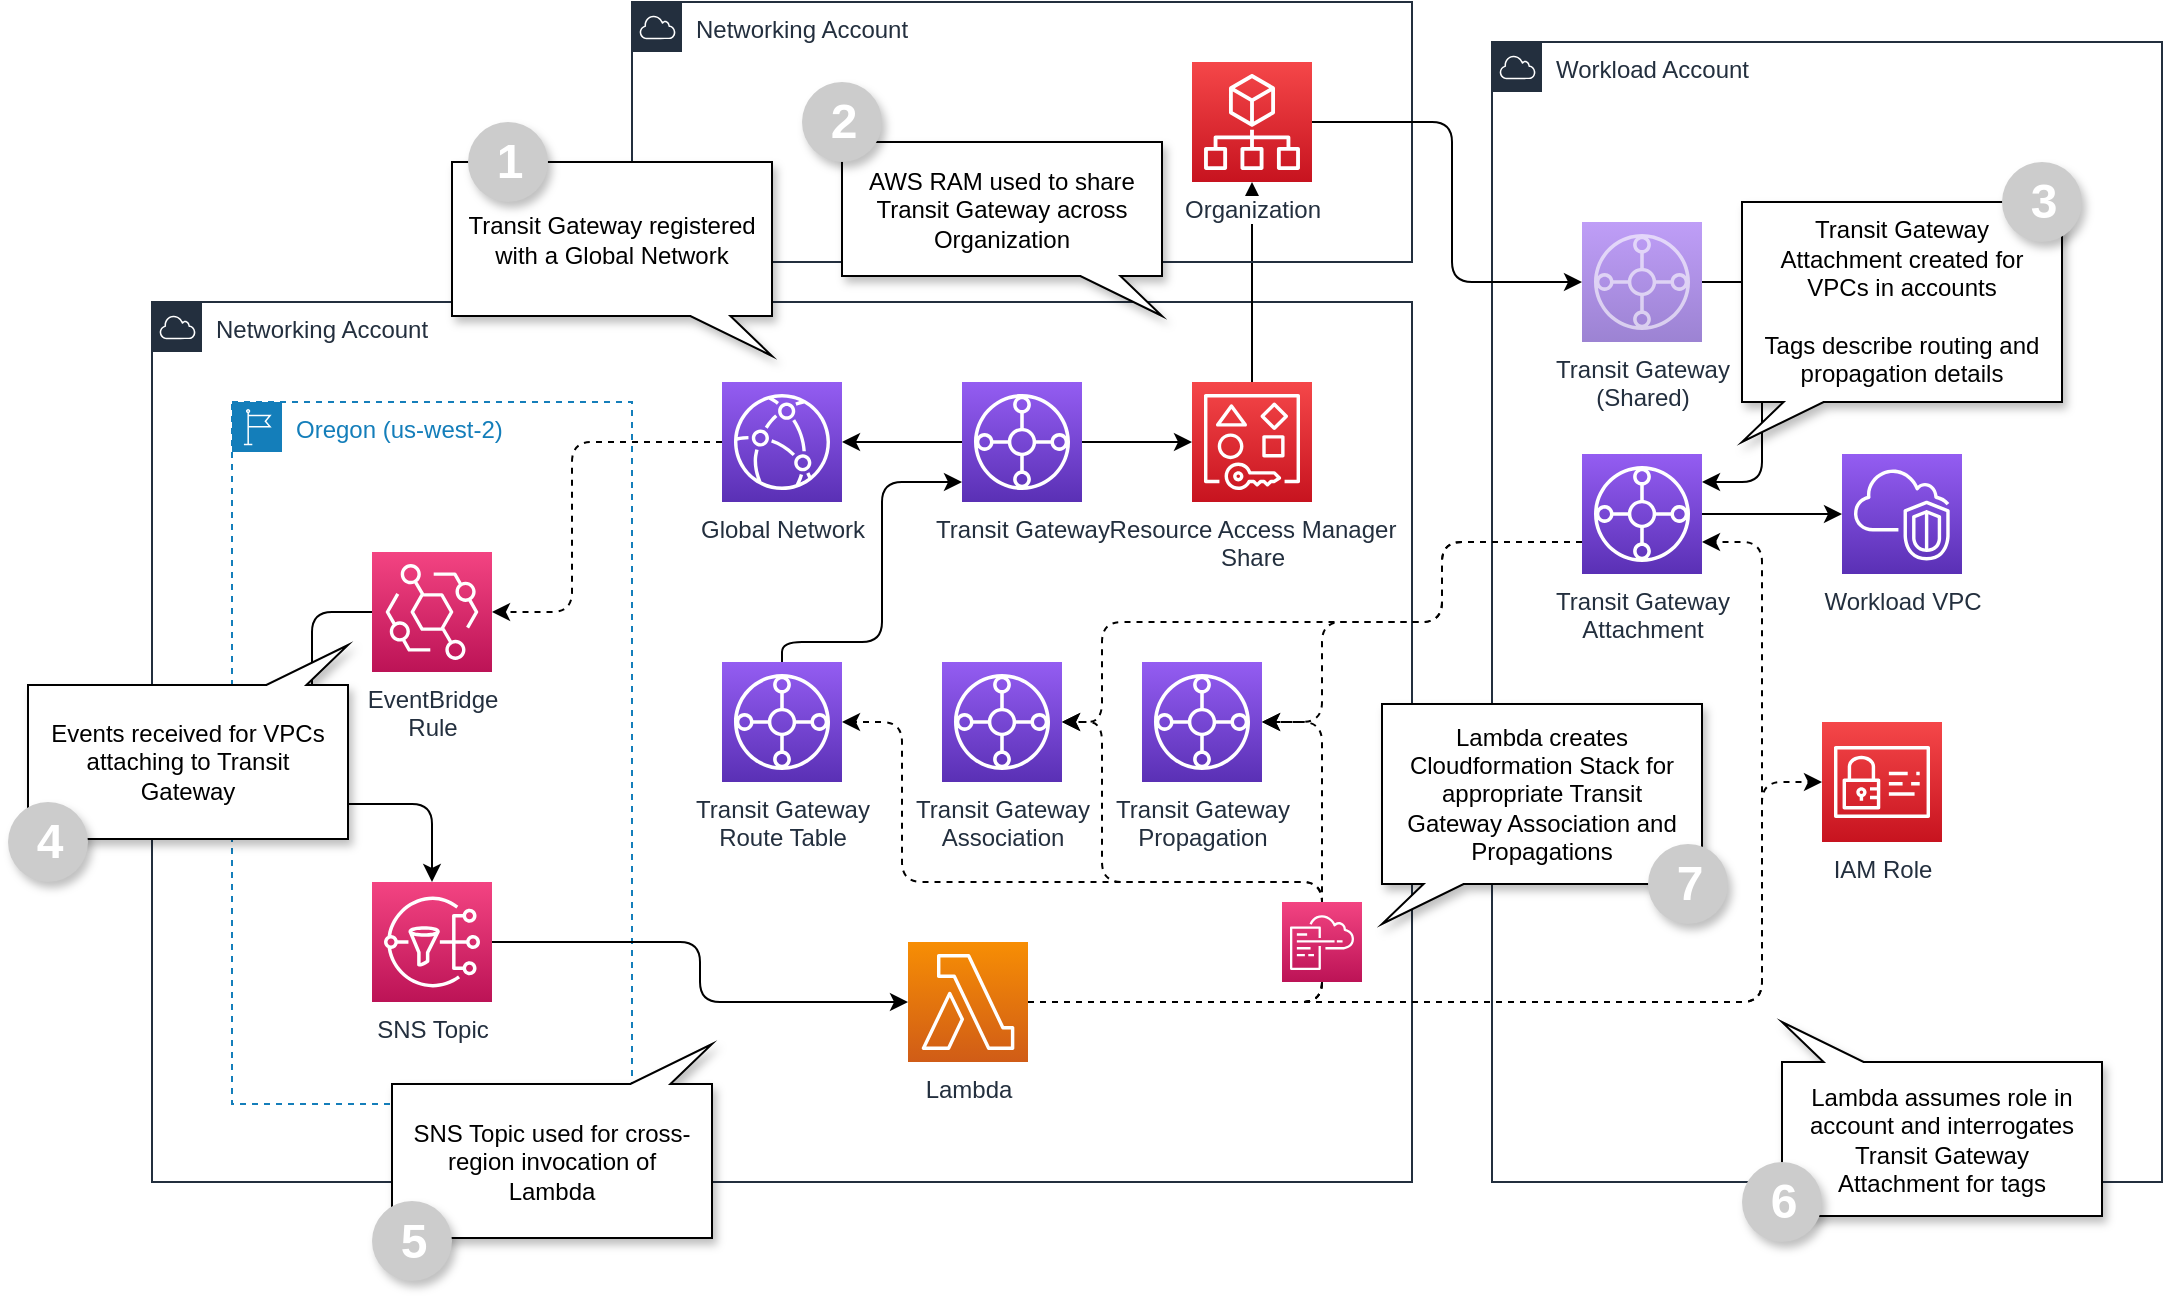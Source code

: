 <mxfile version="14.4.3" type="device"><diagram id="yEWOwLYGrMozBnESxQ81" name="Page-1"><mxGraphModel dx="1301" dy="995" grid="1" gridSize="10" guides="1" tooltips="1" connect="1" arrows="1" fold="1" page="1" pageScale="1" pageWidth="1169" pageHeight="827" math="0" shadow="0"><root><mxCell id="0"/><mxCell id="1" parent="0"/><mxCell id="tvcvOWPlTyszFhryVBzH-1" value="Oregon (us-west-2)" style="points=[[0,0],[0.25,0],[0.5,0],[0.75,0],[1,0],[1,0.25],[1,0.5],[1,0.75],[1,1],[0.75,1],[0.5,1],[0.25,1],[0,1],[0,0.75],[0,0.5],[0,0.25]];outlineConnect=0;gradientColor=none;html=1;whiteSpace=wrap;fontSize=12;fontStyle=0;shape=mxgraph.aws4.group;grIcon=mxgraph.aws4.group_region;strokeColor=#147EBA;fillColor=none;verticalAlign=top;align=left;spacingLeft=30;fontColor=#147EBA;dashed=1;" vertex="1" parent="1"><mxGeometry x="132" y="279" width="200" height="351" as="geometry"/></mxCell><mxCell id="1NHxQNBxNPS8hqE18sMJ-15" value="Workload Account" style="points=[[0,0],[0.25,0],[0.5,0],[0.75,0],[1,0],[1,0.25],[1,0.5],[1,0.75],[1,1],[0.75,1],[0.5,1],[0.25,1],[0,1],[0,0.75],[0,0.5],[0,0.25]];outlineConnect=0;gradientColor=none;html=1;whiteSpace=wrap;fontSize=12;fontStyle=0;shape=mxgraph.aws4.group;grIcon=mxgraph.aws4.group_aws_cloud;strokeColor=#232F3E;fillColor=none;verticalAlign=top;align=left;spacingLeft=30;fontColor=#232F3E;dashed=0;" parent="1" vertex="1"><mxGeometry x="762" y="99" width="335" height="570" as="geometry"/></mxCell><mxCell id="1NHxQNBxNPS8hqE18sMJ-8" value="Networking Account" style="points=[[0,0],[0.25,0],[0.5,0],[0.75,0],[1,0],[1,0.25],[1,0.5],[1,0.75],[1,1],[0.75,1],[0.5,1],[0.25,1],[0,1],[0,0.75],[0,0.5],[0,0.25]];outlineConnect=0;gradientColor=none;html=1;whiteSpace=wrap;fontSize=12;fontStyle=0;shape=mxgraph.aws4.group;grIcon=mxgraph.aws4.group_aws_cloud;strokeColor=#232F3E;fillColor=none;verticalAlign=top;align=left;spacingLeft=30;fontColor=#232F3E;dashed=0;" parent="1" vertex="1"><mxGeometry x="92" y="229" width="630" height="440" as="geometry"/></mxCell><mxCell id="FCbmM1MFyAfWDG0vzyXI-3" value="Workload VPC" style="points=[[0,0,0],[0.25,0,0],[0.5,0,0],[0.75,0,0],[1,0,0],[0,1,0],[0.25,1,0],[0.5,1,0],[0.75,1,0],[1,1,0],[0,0.25,0],[0,0.5,0],[0,0.75,0],[1,0.25,0],[1,0.5,0],[1,0.75,0]];outlineConnect=0;fontColor=#232F3E;gradientColor=#945DF2;gradientDirection=north;fillColor=#5A30B5;strokeColor=#ffffff;dashed=0;verticalLabelPosition=bottom;verticalAlign=top;align=center;html=1;fontSize=12;fontStyle=0;aspect=fixed;shape=mxgraph.aws4.resourceIcon;resIcon=mxgraph.aws4.vpc;shadow=0;labelBackgroundColor=#ffffff;" parent="1" vertex="1"><mxGeometry x="937" y="305" width="60" height="60" as="geometry"/></mxCell><mxCell id="FCbmM1MFyAfWDG0vzyXI-21" style="edgeStyle=orthogonalEdgeStyle;rounded=1;orthogonalLoop=1;jettySize=auto;html=1;endArrow=classic;endFill=1;fontFamily=Courier New;" parent="1" source="FCbmM1MFyAfWDG0vzyXI-18" target="FCbmM1MFyAfWDG0vzyXI-44" edge="1"><mxGeometry relative="1" as="geometry"/></mxCell><mxCell id="FCbmM1MFyAfWDG0vzyXI-18" value="Resource Access Manager&lt;br&gt;Share" style="points=[[0,0,0],[0.25,0,0],[0.5,0,0],[0.75,0,0],[1,0,0],[0,1,0],[0.25,1,0],[0.5,1,0],[0.75,1,0],[1,1,0],[0,0.25,0],[0,0.5,0],[0,0.75,0],[1,0.25,0],[1,0.5,0],[1,0.75,0]];outlineConnect=0;fontColor=#232F3E;gradientColor=#F54749;gradientDirection=north;fillColor=#C7131F;strokeColor=#ffffff;dashed=0;verticalLabelPosition=bottom;verticalAlign=top;align=center;html=1;fontSize=12;fontStyle=0;aspect=fixed;shape=mxgraph.aws4.resourceIcon;resIcon=mxgraph.aws4.resource_access_manager;shadow=0;labelBackgroundColor=#ffffff;" parent="1" vertex="1"><mxGeometry x="612" y="269" width="60" height="60" as="geometry"/></mxCell><mxCell id="FCbmM1MFyAfWDG0vzyXI-43" value="Networking Account" style="points=[[0,0],[0.25,0],[0.5,0],[0.75,0],[1,0],[1,0.25],[1,0.5],[1,0.75],[1,1],[0.75,1],[0.5,1],[0.25,1],[0,1],[0,0.75],[0,0.5],[0,0.25]];outlineConnect=0;gradientColor=none;html=1;whiteSpace=wrap;fontSize=12;fontStyle=0;shape=mxgraph.aws4.group;grIcon=mxgraph.aws4.group_aws_cloud;strokeColor=#232F3E;fillColor=none;verticalAlign=top;align=left;spacingLeft=30;fontColor=#232F3E;dashed=0;" parent="1" vertex="1"><mxGeometry x="332" y="79" width="390" height="130" as="geometry"/></mxCell><mxCell id="FCbmM1MFyAfWDG0vzyXI-46" style="edgeStyle=orthogonalEdgeStyle;rounded=1;orthogonalLoop=1;jettySize=auto;html=1;endArrow=classic;endFill=1;fontFamily=Courier New;" parent="1" source="FCbmM1MFyAfWDG0vzyXI-44" target="IUGqlNQOYedT79fFitdZ-3" edge="1"><mxGeometry relative="1" as="geometry"><Array as="points"><mxPoint x="742" y="139"/><mxPoint x="742" y="219"/></Array><mxPoint x="802" y="219" as="targetPoint"/></mxGeometry></mxCell><mxCell id="FCbmM1MFyAfWDG0vzyXI-44" value="Organization" style="points=[[0,0,0],[0.25,0,0],[0.5,0,0],[0.75,0,0],[1,0,0],[0,1,0],[0.25,1,0],[0.5,1,0],[0.75,1,0],[1,1,0],[0,0.25,0],[0,0.5,0],[0,0.75,0],[1,0.25,0],[1,0.5,0],[1,0.75,0]];outlineConnect=0;fontColor=#232F3E;gradientColor=#F54749;gradientDirection=north;fillColor=#C7131F;strokeColor=#ffffff;dashed=0;verticalLabelPosition=bottom;verticalAlign=top;align=center;html=1;fontSize=12;fontStyle=0;aspect=fixed;shape=mxgraph.aws4.resourceIcon;resIcon=mxgraph.aws4.organizations;shadow=0;labelBackgroundColor=#ffffff;" parent="1" vertex="1"><mxGeometry x="612" y="109" width="60" height="60" as="geometry"/></mxCell><mxCell id="FCbmM1MFyAfWDG0vzyXI-56" value="AWS RAM used to share Transit Gateway across Organization" style="shape=callout;whiteSpace=wrap;html=1;perimeter=calloutPerimeter;labelBackgroundColor=#ffffff;shadow=1;flipV=0;size=20;position=0.13;position2=0;flipH=1;" parent="1" vertex="1"><mxGeometry x="437" y="149" width="160" height="87" as="geometry"/></mxCell><mxCell id="FCbmM1MFyAfWDG0vzyXI-64" style="edgeStyle=orthogonalEdgeStyle;rounded=1;orthogonalLoop=1;jettySize=auto;html=1;exitX=0.5;exitY=1;exitDx=0;exitDy=0;endArrow=classic;endFill=1;fontFamily=Courier New;" parent="1" edge="1"><mxGeometry relative="1" as="geometry"><mxPoint x="882" y="641" as="sourcePoint"/><mxPoint x="882" y="641" as="targetPoint"/></mxGeometry></mxCell><mxCell id="IUGqlNQOYedT79fFitdZ-2" style="edgeStyle=orthogonalEdgeStyle;rounded=0;orthogonalLoop=1;jettySize=auto;html=1;" parent="1" source="IUGqlNQOYedT79fFitdZ-1" target="FCbmM1MFyAfWDG0vzyXI-18" edge="1"><mxGeometry relative="1" as="geometry"/></mxCell><mxCell id="IUGqlNQOYedT79fFitdZ-9" style="edgeStyle=orthogonalEdgeStyle;rounded=1;orthogonalLoop=1;jettySize=auto;html=1;" parent="1" source="IUGqlNQOYedT79fFitdZ-3" target="IUGqlNQOYedT79fFitdZ-5" edge="1"><mxGeometry relative="1" as="geometry"><Array as="points"><mxPoint x="897" y="219"/><mxPoint x="897" y="319"/></Array></mxGeometry></mxCell><mxCell id="IUGqlNQOYedT79fFitdZ-3" value="Transit Gateway&lt;br&gt;(Shared)" style="points=[[0,0,0],[0.25,0,0],[0.5,0,0],[0.75,0,0],[1,0,0],[0,1,0],[0.25,1,0],[0.5,1,0],[0.75,1,0],[1,1,0],[0,0.25,0],[0,0.5,0],[0,0.75,0],[1,0.25,0],[1,0.5,0],[1,0.75,0]];outlineConnect=0;fontColor=#232F3E;gradientColor=#945DF2;gradientDirection=north;fillColor=#5A30B5;strokeColor=#ffffff;dashed=0;verticalLabelPosition=bottom;verticalAlign=top;align=center;html=1;fontSize=12;fontStyle=0;aspect=fixed;shape=mxgraph.aws4.resourceIcon;resIcon=mxgraph.aws4.transit_gateway;opacity=60;" parent="1" vertex="1"><mxGeometry x="807" y="189" width="60" height="60" as="geometry"/></mxCell><mxCell id="IUGqlNQOYedT79fFitdZ-8" style="edgeStyle=orthogonalEdgeStyle;rounded=1;orthogonalLoop=1;jettySize=auto;html=1;" parent="1" source="IUGqlNQOYedT79fFitdZ-5" target="FCbmM1MFyAfWDG0vzyXI-3" edge="1"><mxGeometry relative="1" as="geometry"><Array as="points"><mxPoint x="907" y="335"/><mxPoint x="907" y="335"/></Array></mxGeometry></mxCell><mxCell id="IUGqlNQOYedT79fFitdZ-20" style="edgeStyle=orthogonalEdgeStyle;rounded=1;orthogonalLoop=1;jettySize=auto;html=1;dashed=1;" parent="1" source="IUGqlNQOYedT79fFitdZ-5" target="IUGqlNQOYedT79fFitdZ-19" edge="1"><mxGeometry relative="1" as="geometry"><Array as="points"><mxPoint x="737" y="349"/><mxPoint x="737" y="389"/><mxPoint x="677" y="389"/><mxPoint x="677" y="439"/></Array></mxGeometry></mxCell><mxCell id="IUGqlNQOYedT79fFitdZ-21" style="edgeStyle=orthogonalEdgeStyle;rounded=1;orthogonalLoop=1;jettySize=auto;html=1;dashed=1;" parent="1" source="IUGqlNQOYedT79fFitdZ-5" target="IUGqlNQOYedT79fFitdZ-18" edge="1"><mxGeometry relative="1" as="geometry"><Array as="points"><mxPoint x="737" y="349"/><mxPoint x="737" y="389"/><mxPoint x="567" y="389"/><mxPoint x="567" y="439"/></Array></mxGeometry></mxCell><mxCell id="IUGqlNQOYedT79fFitdZ-5" value="Transit Gateway&lt;br&gt;Attachment" style="points=[[0,0,0],[0.25,0,0],[0.5,0,0],[0.75,0,0],[1,0,0],[0,1,0],[0.25,1,0],[0.5,1,0],[0.75,1,0],[1,1,0],[0,0.25,0],[0,0.5,0],[0,0.75,0],[1,0.25,0],[1,0.5,0],[1,0.75,0]];outlineConnect=0;fontColor=#232F3E;gradientColor=#945DF2;gradientDirection=north;fillColor=#5A30B5;strokeColor=#ffffff;dashed=0;verticalLabelPosition=bottom;verticalAlign=top;align=center;html=1;fontSize=12;fontStyle=0;aspect=fixed;shape=mxgraph.aws4.resourceIcon;resIcon=mxgraph.aws4.transit_gateway;" parent="1" vertex="1"><mxGeometry x="807" y="305" width="60" height="60" as="geometry"/></mxCell><mxCell id="IUGqlNQOYedT79fFitdZ-15" style="edgeStyle=orthogonalEdgeStyle;rounded=1;orthogonalLoop=1;jettySize=auto;html=1;" parent="1" source="tvcvOWPlTyszFhryVBzH-2" target="IUGqlNQOYedT79fFitdZ-11" edge="1"><mxGeometry relative="1" as="geometry"/></mxCell><mxCell id="tvcvOWPlTyszFhryVBzH-3" style="edgeStyle=orthogonalEdgeStyle;rounded=1;orthogonalLoop=1;jettySize=auto;html=1;" edge="1" parent="1" source="IUGqlNQOYedT79fFitdZ-10" target="tvcvOWPlTyszFhryVBzH-2"><mxGeometry relative="1" as="geometry"><Array as="points"><mxPoint x="172" y="384"/><mxPoint x="172" y="480"/><mxPoint x="232" y="480"/></Array></mxGeometry></mxCell><mxCell id="IUGqlNQOYedT79fFitdZ-10" value="EventBridge&lt;br&gt;Rule" style="points=[[0,0,0],[0.25,0,0],[0.5,0,0],[0.75,0,0],[1,0,0],[0,1,0],[0.25,1,0],[0.5,1,0],[0.75,1,0],[1,1,0],[0,0.25,0],[0,0.5,0],[0,0.75,0],[1,0.25,0],[1,0.5,0],[1,0.75,0]];outlineConnect=0;fontColor=#232F3E;gradientColor=#F34482;gradientDirection=north;fillColor=#BC1356;strokeColor=#ffffff;dashed=0;verticalLabelPosition=bottom;verticalAlign=top;align=center;html=1;fontSize=12;fontStyle=0;aspect=fixed;shape=mxgraph.aws4.resourceIcon;resIcon=mxgraph.aws4.eventbridge;" parent="1" vertex="1"><mxGeometry x="202" y="354" width="60" height="60" as="geometry"/></mxCell><mxCell id="IUGqlNQOYedT79fFitdZ-16" style="edgeStyle=orthogonalEdgeStyle;rounded=1;orthogonalLoop=1;jettySize=auto;html=1;dashed=1;" parent="1" source="IUGqlNQOYedT79fFitdZ-11" target="IUGqlNQOYedT79fFitdZ-12" edge="1"><mxGeometry relative="1" as="geometry"><Array as="points"><mxPoint x="897" y="579"/><mxPoint x="897" y="469"/></Array></mxGeometry></mxCell><mxCell id="IUGqlNQOYedT79fFitdZ-17" style="edgeStyle=orthogonalEdgeStyle;rounded=1;orthogonalLoop=1;jettySize=auto;html=1;dashed=1;" parent="1" source="IUGqlNQOYedT79fFitdZ-11" target="IUGqlNQOYedT79fFitdZ-5" edge="1"><mxGeometry relative="1" as="geometry"><Array as="points"><mxPoint x="897" y="579"/><mxPoint x="897" y="349"/></Array></mxGeometry></mxCell><mxCell id="IUGqlNQOYedT79fFitdZ-23" style="edgeStyle=orthogonalEdgeStyle;rounded=1;orthogonalLoop=1;jettySize=auto;html=1;dashed=1;" parent="1" source="IUGqlNQOYedT79fFitdZ-11" target="IUGqlNQOYedT79fFitdZ-19" edge="1"><mxGeometry relative="1" as="geometry"><Array as="points"><mxPoint x="677" y="579"/><mxPoint x="677" y="439"/></Array></mxGeometry></mxCell><mxCell id="IUGqlNQOYedT79fFitdZ-24" style="edgeStyle=orthogonalEdgeStyle;rounded=1;orthogonalLoop=1;jettySize=auto;html=1;dashed=1;" parent="1" source="IUGqlNQOYedT79fFitdZ-11" target="IUGqlNQOYedT79fFitdZ-18" edge="1"><mxGeometry relative="1" as="geometry"><Array as="points"><mxPoint x="677" y="579"/><mxPoint x="677" y="519"/><mxPoint x="567" y="519"/><mxPoint x="567" y="439"/></Array></mxGeometry></mxCell><mxCell id="IUGqlNQOYedT79fFitdZ-25" style="edgeStyle=orthogonalEdgeStyle;rounded=1;orthogonalLoop=1;jettySize=auto;html=1;dashed=1;" parent="1" source="IUGqlNQOYedT79fFitdZ-11" target="IUGqlNQOYedT79fFitdZ-13" edge="1"><mxGeometry relative="1" as="geometry"><Array as="points"><mxPoint x="677" y="579"/><mxPoint x="677" y="519"/><mxPoint x="467" y="519"/><mxPoint x="467" y="439"/></Array></mxGeometry></mxCell><mxCell id="IUGqlNQOYedT79fFitdZ-11" value="Lambda" style="points=[[0,0,0],[0.25,0,0],[0.5,0,0],[0.75,0,0],[1,0,0],[0,1,0],[0.25,1,0],[0.5,1,0],[0.75,1,0],[1,1,0],[0,0.25,0],[0,0.5,0],[0,0.75,0],[1,0.25,0],[1,0.5,0],[1,0.75,0]];outlineConnect=0;fontColor=#232F3E;gradientColor=#F78E04;gradientDirection=north;fillColor=#D05C17;strokeColor=#ffffff;dashed=0;verticalLabelPosition=bottom;verticalAlign=top;align=center;html=1;fontSize=12;fontStyle=0;aspect=fixed;shape=mxgraph.aws4.resourceIcon;resIcon=mxgraph.aws4.lambda;" parent="1" vertex="1"><mxGeometry x="470" y="549" width="60" height="60" as="geometry"/></mxCell><mxCell id="IUGqlNQOYedT79fFitdZ-12" value="IAM Role" style="points=[[0,0,0],[0.25,0,0],[0.5,0,0],[0.75,0,0],[1,0,0],[0,1,0],[0.25,1,0],[0.5,1,0],[0.75,1,0],[1,1,0],[0,0.25,0],[0,0.5,0],[0,0.75,0],[1,0.25,0],[1,0.5,0],[1,0.75,0]];outlineConnect=0;fontColor=#232F3E;gradientColor=#F54749;gradientDirection=north;fillColor=#C7131F;strokeColor=#ffffff;dashed=0;verticalLabelPosition=bottom;verticalAlign=top;align=center;html=1;fontSize=12;fontStyle=0;aspect=fixed;shape=mxgraph.aws4.resourceIcon;resIcon=mxgraph.aws4.identity_and_access_management;" parent="1" vertex="1"><mxGeometry x="927" y="439" width="60" height="60" as="geometry"/></mxCell><mxCell id="IUGqlNQOYedT79fFitdZ-14" style="edgeStyle=orthogonalEdgeStyle;rounded=1;orthogonalLoop=1;jettySize=auto;html=1;" parent="1" source="IUGqlNQOYedT79fFitdZ-13" target="IUGqlNQOYedT79fFitdZ-1" edge="1"><mxGeometry relative="1" as="geometry"><Array as="points"><mxPoint x="457" y="399"/><mxPoint x="457" y="319"/></Array></mxGeometry></mxCell><mxCell id="IUGqlNQOYedT79fFitdZ-13" value="Transit Gateway&lt;br&gt;Route Table" style="points=[[0,0,0],[0.25,0,0],[0.5,0,0],[0.75,0,0],[1,0,0],[0,1,0],[0.25,1,0],[0.5,1,0],[0.75,1,0],[1,1,0],[0,0.25,0],[0,0.5,0],[0,0.75,0],[1,0.25,0],[1,0.5,0],[1,0.75,0]];outlineConnect=0;fontColor=#232F3E;gradientColor=#945DF2;gradientDirection=north;fillColor=#5A30B5;strokeColor=#ffffff;dashed=0;verticalLabelPosition=bottom;verticalAlign=top;align=center;html=1;fontSize=12;fontStyle=0;aspect=fixed;shape=mxgraph.aws4.resourceIcon;resIcon=mxgraph.aws4.transit_gateway;" parent="1" vertex="1"><mxGeometry x="377" y="409" width="60" height="60" as="geometry"/></mxCell><mxCell id="IUGqlNQOYedT79fFitdZ-27" style="edgeStyle=orthogonalEdgeStyle;rounded=1;orthogonalLoop=1;jettySize=auto;html=1;entryX=1;entryY=0.5;entryDx=0;entryDy=0;entryPerimeter=0;" parent="1" source="IUGqlNQOYedT79fFitdZ-1" target="IUGqlNQOYedT79fFitdZ-26" edge="1"><mxGeometry relative="1" as="geometry"/></mxCell><mxCell id="IUGqlNQOYedT79fFitdZ-1" value="&lt;span style=&quot;background-color: rgb(255 , 255 , 255)&quot;&gt;Transit Gateway&lt;/span&gt;" style="points=[[0,0,0],[0.25,0,0],[0.5,0,0],[0.75,0,0],[1,0,0],[0,1,0],[0.25,1,0],[0.5,1,0],[0.75,1,0],[1,1,0],[0,0.25,0],[0,0.5,0],[0,0.75,0],[1,0.25,0],[1,0.5,0],[1,0.75,0]];outlineConnect=0;fontColor=#232F3E;gradientColor=#945DF2;gradientDirection=north;fillColor=#5A30B5;strokeColor=#ffffff;dashed=0;verticalLabelPosition=bottom;verticalAlign=top;align=center;html=1;fontSize=12;fontStyle=0;aspect=fixed;shape=mxgraph.aws4.resourceIcon;resIcon=mxgraph.aws4.transit_gateway;" parent="1" vertex="1"><mxGeometry x="497" y="269" width="60" height="60" as="geometry"/></mxCell><mxCell id="IUGqlNQOYedT79fFitdZ-18" value="Transit Gateway&lt;br&gt;Association" style="points=[[0,0,0],[0.25,0,0],[0.5,0,0],[0.75,0,0],[1,0,0],[0,1,0],[0.25,1,0],[0.5,1,0],[0.75,1,0],[1,1,0],[0,0.25,0],[0,0.5,0],[0,0.75,0],[1,0.25,0],[1,0.5,0],[1,0.75,0]];outlineConnect=0;fontColor=#232F3E;gradientColor=#945DF2;gradientDirection=north;fillColor=#5A30B5;strokeColor=#ffffff;dashed=0;verticalLabelPosition=bottom;verticalAlign=top;align=center;html=1;fontSize=12;fontStyle=0;aspect=fixed;shape=mxgraph.aws4.resourceIcon;resIcon=mxgraph.aws4.transit_gateway;" parent="1" vertex="1"><mxGeometry x="487" y="409" width="60" height="60" as="geometry"/></mxCell><mxCell id="IUGqlNQOYedT79fFitdZ-19" value="Transit Gateway&lt;br&gt;Propagation" style="points=[[0,0,0],[0.25,0,0],[0.5,0,0],[0.75,0,0],[1,0,0],[0,1,0],[0.25,1,0],[0.5,1,0],[0.75,1,0],[1,1,0],[0,0.25,0],[0,0.5,0],[0,0.75,0],[1,0.25,0],[1,0.5,0],[1,0.75,0]];outlineConnect=0;fontColor=#232F3E;gradientColor=#945DF2;gradientDirection=north;fillColor=#5A30B5;strokeColor=#ffffff;dashed=0;verticalLabelPosition=bottom;verticalAlign=top;align=center;html=1;fontSize=12;fontStyle=0;aspect=fixed;shape=mxgraph.aws4.resourceIcon;resIcon=mxgraph.aws4.transit_gateway;" parent="1" vertex="1"><mxGeometry x="587" y="409" width="60" height="60" as="geometry"/></mxCell><mxCell id="IUGqlNQOYedT79fFitdZ-28" style="edgeStyle=orthogonalEdgeStyle;rounded=1;orthogonalLoop=1;jettySize=auto;html=1;dashed=1;" parent="1" source="IUGqlNQOYedT79fFitdZ-26" target="IUGqlNQOYedT79fFitdZ-10" edge="1"><mxGeometry relative="1" as="geometry"><Array as="points"><mxPoint x="302" y="299"/><mxPoint x="302" y="384"/></Array></mxGeometry></mxCell><mxCell id="IUGqlNQOYedT79fFitdZ-26" value="Global Network" style="points=[[0,0,0],[0.25,0,0],[0.5,0,0],[0.75,0,0],[1,0,0],[0,1,0],[0.25,1,0],[0.5,1,0],[0.75,1,0],[1,1,0],[0,0.25,0],[0,0.5,0],[0,0.75,0],[1,0.25,0],[1,0.5,0],[1,0.75,0]];outlineConnect=0;fontColor=#232F3E;gradientColor=#945DF2;gradientDirection=north;fillColor=#5A30B5;strokeColor=#ffffff;dashed=0;verticalLabelPosition=bottom;verticalAlign=top;align=center;html=1;fontSize=12;fontStyle=0;aspect=fixed;shape=mxgraph.aws4.resourceIcon;resIcon=mxgraph.aws4.cloudfront;" parent="1" vertex="1"><mxGeometry x="377" y="269" width="60" height="60" as="geometry"/></mxCell><mxCell id="IUGqlNQOYedT79fFitdZ-31" value="&lt;div&gt;&lt;b style=&quot;color: rgb(255 , 255 , 255) ; font-family: &amp;#34;helvetica&amp;#34; ; font-size: 24px&quot;&gt;2&lt;/b&gt;&lt;/div&gt;" style="ellipse;whiteSpace=wrap;html=1;aspect=fixed;shadow=1;labelBackgroundColor=none;fontFamily=Courier New;fontColor=#333333;strokeColor=none;fillColor=#CCCCCC;align=center;spacingLeft=2;" parent="1" vertex="1"><mxGeometry x="417" y="119" width="40" height="40" as="geometry"/></mxCell><mxCell id="IUGqlNQOYedT79fFitdZ-34" value="Transit Gateway Attachment created for VPCs in accounts&lt;br&gt;&lt;br&gt;Tags describe routing and propagation details" style="shape=callout;whiteSpace=wrap;html=1;perimeter=calloutPerimeter;labelBackgroundColor=#ffffff;shadow=1;flipV=0;size=20;position=0.13;position2=0;flipH=0;spacing=6;" parent="1" vertex="1"><mxGeometry x="887" y="179" width="160" height="120" as="geometry"/></mxCell><mxCell id="IUGqlNQOYedT79fFitdZ-35" value="&lt;div&gt;&lt;b style=&quot;color: rgb(255 , 255 , 255) ; font-family: &amp;#34;helvetica&amp;#34; ; font-size: 24px&quot;&gt;3&lt;/b&gt;&lt;/div&gt;" style="ellipse;whiteSpace=wrap;html=1;aspect=fixed;shadow=1;labelBackgroundColor=none;fontFamily=Courier New;fontColor=#333333;strokeColor=none;fillColor=#CCCCCC;align=center;spacingLeft=2;" parent="1" vertex="1"><mxGeometry x="1017" y="159" width="40" height="40" as="geometry"/></mxCell><mxCell id="IUGqlNQOYedT79fFitdZ-36" value="Events received for VPCs attaching to Transit Gateway" style="shape=callout;whiteSpace=wrap;html=1;perimeter=calloutPerimeter;labelBackgroundColor=#ffffff;shadow=1;flipV=1;size=20;position=0.13;position2=0;flipH=1;spacing=6;" parent="1" vertex="1"><mxGeometry x="30" y="400.5" width="160" height="97" as="geometry"/></mxCell><mxCell id="IUGqlNQOYedT79fFitdZ-37" value="&lt;div&gt;&lt;b style=&quot;color: rgb(255 , 255 , 255) ; font-family: &amp;#34;helvetica&amp;#34; ; font-size: 24px&quot;&gt;4&lt;/b&gt;&lt;/div&gt;" style="ellipse;whiteSpace=wrap;html=1;aspect=fixed;shadow=1;labelBackgroundColor=none;fontFamily=Courier New;fontColor=#333333;strokeColor=none;fillColor=#CCCCCC;align=center;spacingLeft=2;" parent="1" vertex="1"><mxGeometry x="20" y="479" width="40" height="40" as="geometry"/></mxCell><mxCell id="IUGqlNQOYedT79fFitdZ-38" value="Lambda assumes role in account and interrogates Transit Gateway Attachment for tags" style="shape=callout;whiteSpace=wrap;html=1;perimeter=calloutPerimeter;labelBackgroundColor=#ffffff;shadow=1;flipV=1;size=20;position=0.13;position2=0;flipH=0;spacing=6;" parent="1" vertex="1"><mxGeometry x="907" y="589" width="160" height="97" as="geometry"/></mxCell><mxCell id="IUGqlNQOYedT79fFitdZ-39" value="&lt;div&gt;&lt;b style=&quot;color: rgb(255 , 255 , 255) ; font-family: &amp;#34;helvetica&amp;#34; ; font-size: 24px&quot;&gt;6&lt;/b&gt;&lt;/div&gt;" style="ellipse;whiteSpace=wrap;html=1;aspect=fixed;shadow=1;labelBackgroundColor=none;fontFamily=Courier New;fontColor=#333333;strokeColor=none;fillColor=#CCCCCC;align=center;spacingLeft=2;" parent="1" vertex="1"><mxGeometry x="887" y="659" width="40" height="40" as="geometry"/></mxCell><mxCell id="IUGqlNQOYedT79fFitdZ-40" value="Lambda creates Cloudformation Stack for appropriate Transit Gateway Association and Propagations" style="shape=callout;whiteSpace=wrap;html=1;perimeter=calloutPerimeter;labelBackgroundColor=#ffffff;shadow=1;flipV=0;size=20;position=0.13;position2=0;flipH=0;spacing=6;" parent="1" vertex="1"><mxGeometry x="707" y="430" width="160" height="110" as="geometry"/></mxCell><mxCell id="IUGqlNQOYedT79fFitdZ-41" value="&lt;div&gt;&lt;b style=&quot;color: rgb(255 , 255 , 255) ; font-family: &amp;#34;helvetica&amp;#34; ; font-size: 24px&quot;&gt;7&lt;/b&gt;&lt;/div&gt;" style="ellipse;whiteSpace=wrap;html=1;aspect=fixed;shadow=1;labelBackgroundColor=none;fontFamily=Courier New;fontColor=#333333;strokeColor=none;fillColor=#CCCCCC;align=center;spacingLeft=2;" parent="1" vertex="1"><mxGeometry x="840" y="500" width="40" height="40" as="geometry"/></mxCell><mxCell id="IUGqlNQOYedT79fFitdZ-43" value="" style="points=[[0,0,0],[0.25,0,0],[0.5,0,0],[0.75,0,0],[1,0,0],[0,1,0],[0.25,1,0],[0.5,1,0],[0.75,1,0],[1,1,0],[0,0.25,0],[0,0.5,0],[0,0.75,0],[1,0.25,0],[1,0.5,0],[1,0.75,0]];points=[[0,0,0],[0.25,0,0],[0.5,0,0],[0.75,0,0],[1,0,0],[0,1,0],[0.25,1,0],[0.5,1,0],[0.75,1,0],[1,1,0],[0,0.25,0],[0,0.5,0],[0,0.75,0],[1,0.25,0],[1,0.5,0],[1,0.75,0]];outlineConnect=0;fontColor=#232F3E;gradientColor=#F34482;gradientDirection=north;fillColor=#BC1356;strokeColor=#ffffff;dashed=0;verticalLabelPosition=bottom;verticalAlign=top;align=center;html=1;fontSize=12;fontStyle=0;aspect=fixed;shape=mxgraph.aws4.resourceIcon;resIcon=mxgraph.aws4.cloudformation;" parent="1" vertex="1"><mxGeometry x="657" y="529" width="40" height="40" as="geometry"/></mxCell><mxCell id="tvcvOWPlTyszFhryVBzH-2" value="SNS Topic" style="points=[[0,0,0],[0.25,0,0],[0.5,0,0],[0.75,0,0],[1,0,0],[0,1,0],[0.25,1,0],[0.5,1,0],[0.75,1,0],[1,1,0],[0,0.25,0],[0,0.5,0],[0,0.75,0],[1,0.25,0],[1,0.5,0],[1,0.75,0]];outlineConnect=0;fontColor=#232F3E;gradientColor=#F34482;gradientDirection=north;fillColor=#BC1356;strokeColor=#ffffff;dashed=0;verticalLabelPosition=bottom;verticalAlign=top;align=center;html=1;fontSize=12;fontStyle=0;aspect=fixed;shape=mxgraph.aws4.resourceIcon;resIcon=mxgraph.aws4.sns;" vertex="1" parent="1"><mxGeometry x="202" y="519" width="60" height="60" as="geometry"/></mxCell><mxCell id="tvcvOWPlTyszFhryVBzH-4" value="SNS Topic used for cross-region invocation of Lambda" style="shape=callout;whiteSpace=wrap;html=1;perimeter=calloutPerimeter;labelBackgroundColor=#ffffff;shadow=1;flipV=1;size=20;position=0.13;position2=0;flipH=1;spacing=6;" vertex="1" parent="1"><mxGeometry x="212" y="600" width="160" height="97" as="geometry"/></mxCell><mxCell id="tvcvOWPlTyszFhryVBzH-5" value="&lt;div&gt;&lt;b style=&quot;color: rgb(255 , 255 , 255) ; font-family: &amp;#34;helvetica&amp;#34; ; font-size: 24px&quot;&gt;5&lt;/b&gt;&lt;/div&gt;" style="ellipse;whiteSpace=wrap;html=1;aspect=fixed;shadow=1;labelBackgroundColor=none;fontFamily=Courier New;fontColor=#333333;strokeColor=none;fillColor=#CCCCCC;align=center;spacingLeft=2;" vertex="1" parent="1"><mxGeometry x="202" y="678.5" width="40" height="40" as="geometry"/></mxCell><mxCell id="83M6cKnw1bTd40KANJja-4" value="Transit Gateway registered with a Global Network" style="shape=callout;whiteSpace=wrap;html=1;perimeter=calloutPerimeter;labelBackgroundColor=#ffffff;shadow=1;flipV=0;size=20;position=0.13;position2=0;flipH=1;" parent="1" vertex="1"><mxGeometry x="242" y="159" width="160" height="97" as="geometry"/></mxCell><mxCell id="FCbmM1MFyAfWDG0vzyXI-55" value="&lt;div style=&quot;&quot;&gt;&lt;b style=&quot;color: rgb(255 , 255 , 255) ; font-family: &amp;quot;helvetica&amp;quot; ; font-size: 24px&quot;&gt;1&lt;/b&gt;&lt;/div&gt;" style="ellipse;whiteSpace=wrap;html=1;aspect=fixed;shadow=1;labelBackgroundColor=none;fontFamily=Courier New;fontColor=#333333;strokeColor=none;fillColor=#CCCCCC;align=center;spacingLeft=2;" parent="1" vertex="1"><mxGeometry x="250" y="139" width="40" height="40" as="geometry"/></mxCell></root></mxGraphModel></diagram></mxfile>